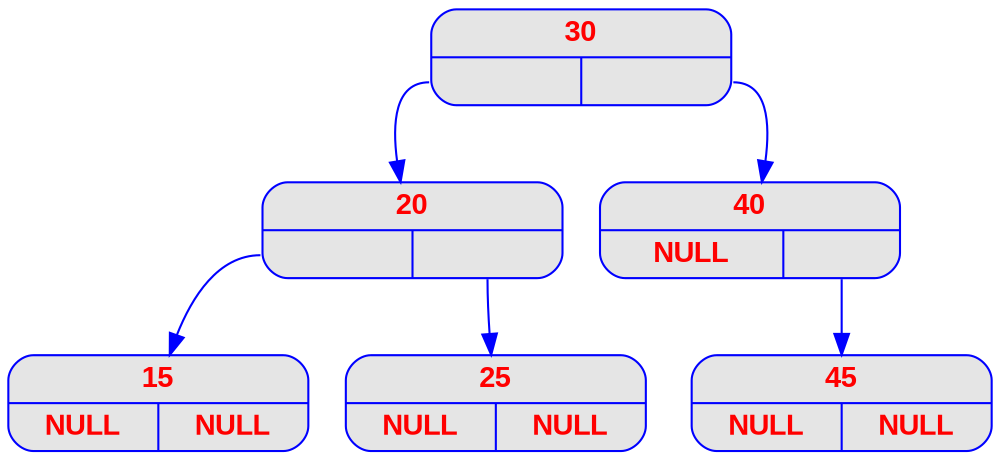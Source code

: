 digraph test_inserer_v2_ {
	node [
		fontname  = "Arial bold" 
		fontsize  = "14"
		fontcolor = "red"
		style     = "rounded, filled"
		shape     = "record"
		fillcolor = "grey90"
		color     = "blue"
		width     = "2"
	]

	edge [
		color     = "blue"
	]

30 [label = "{<c> 30 | { <g> | <d>}}"];
30:g -> 20;
20 [label = "{<c> 20 | { <g> | <d>}}"];
20:g -> 15;
15 [label = "{<c> 15 | { <g> | <d>}}"];
15 [label = "{<c> 15 | { <g> NULL | <d> NULL}}"];
20:d -> 25;
25 [label = "{<c> 25 | { <g> | <d>}}"];
25 [label = "{<c> 25 | { <g> NULL | <d> NULL}}"];
30:d -> 40;
40 [label = "{<c> 40 | { <g> | <d>}}"];
40 [label = "{<c> 40 | { <g> NULL | <d>}}"];
40:d -> 45;
45 [label = "{<c> 45 | { <g> | <d>}}"];
45 [label = "{<c> 45 | { <g> NULL | <d> NULL}}"];
}
